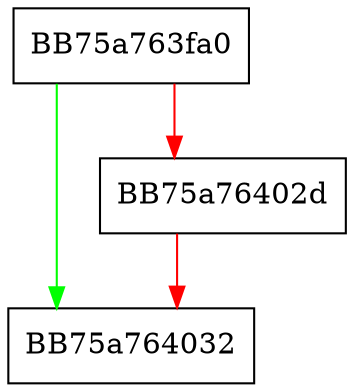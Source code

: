 digraph threat_mgr_cleanup_module {
  node [shape="box"];
  graph [splines=ortho];
  BB75a763fa0 -> BB75a764032 [color="green"];
  BB75a763fa0 -> BB75a76402d [color="red"];
  BB75a76402d -> BB75a764032 [color="red"];
}